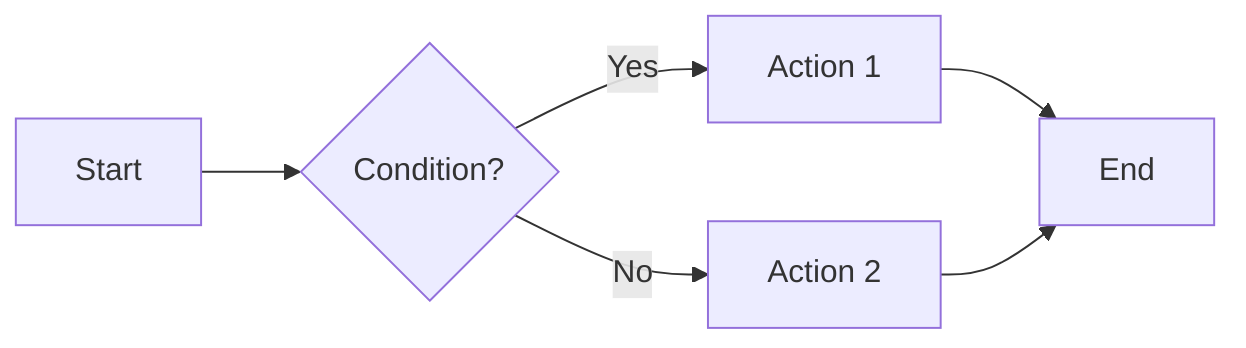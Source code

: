 flowchart LR
  A[Start] --> B{Condition?}
  B -- Yes --> C[Action 1]
  B -- No --> D[Action 2]
  C --> E[End]
  D --> E[End]